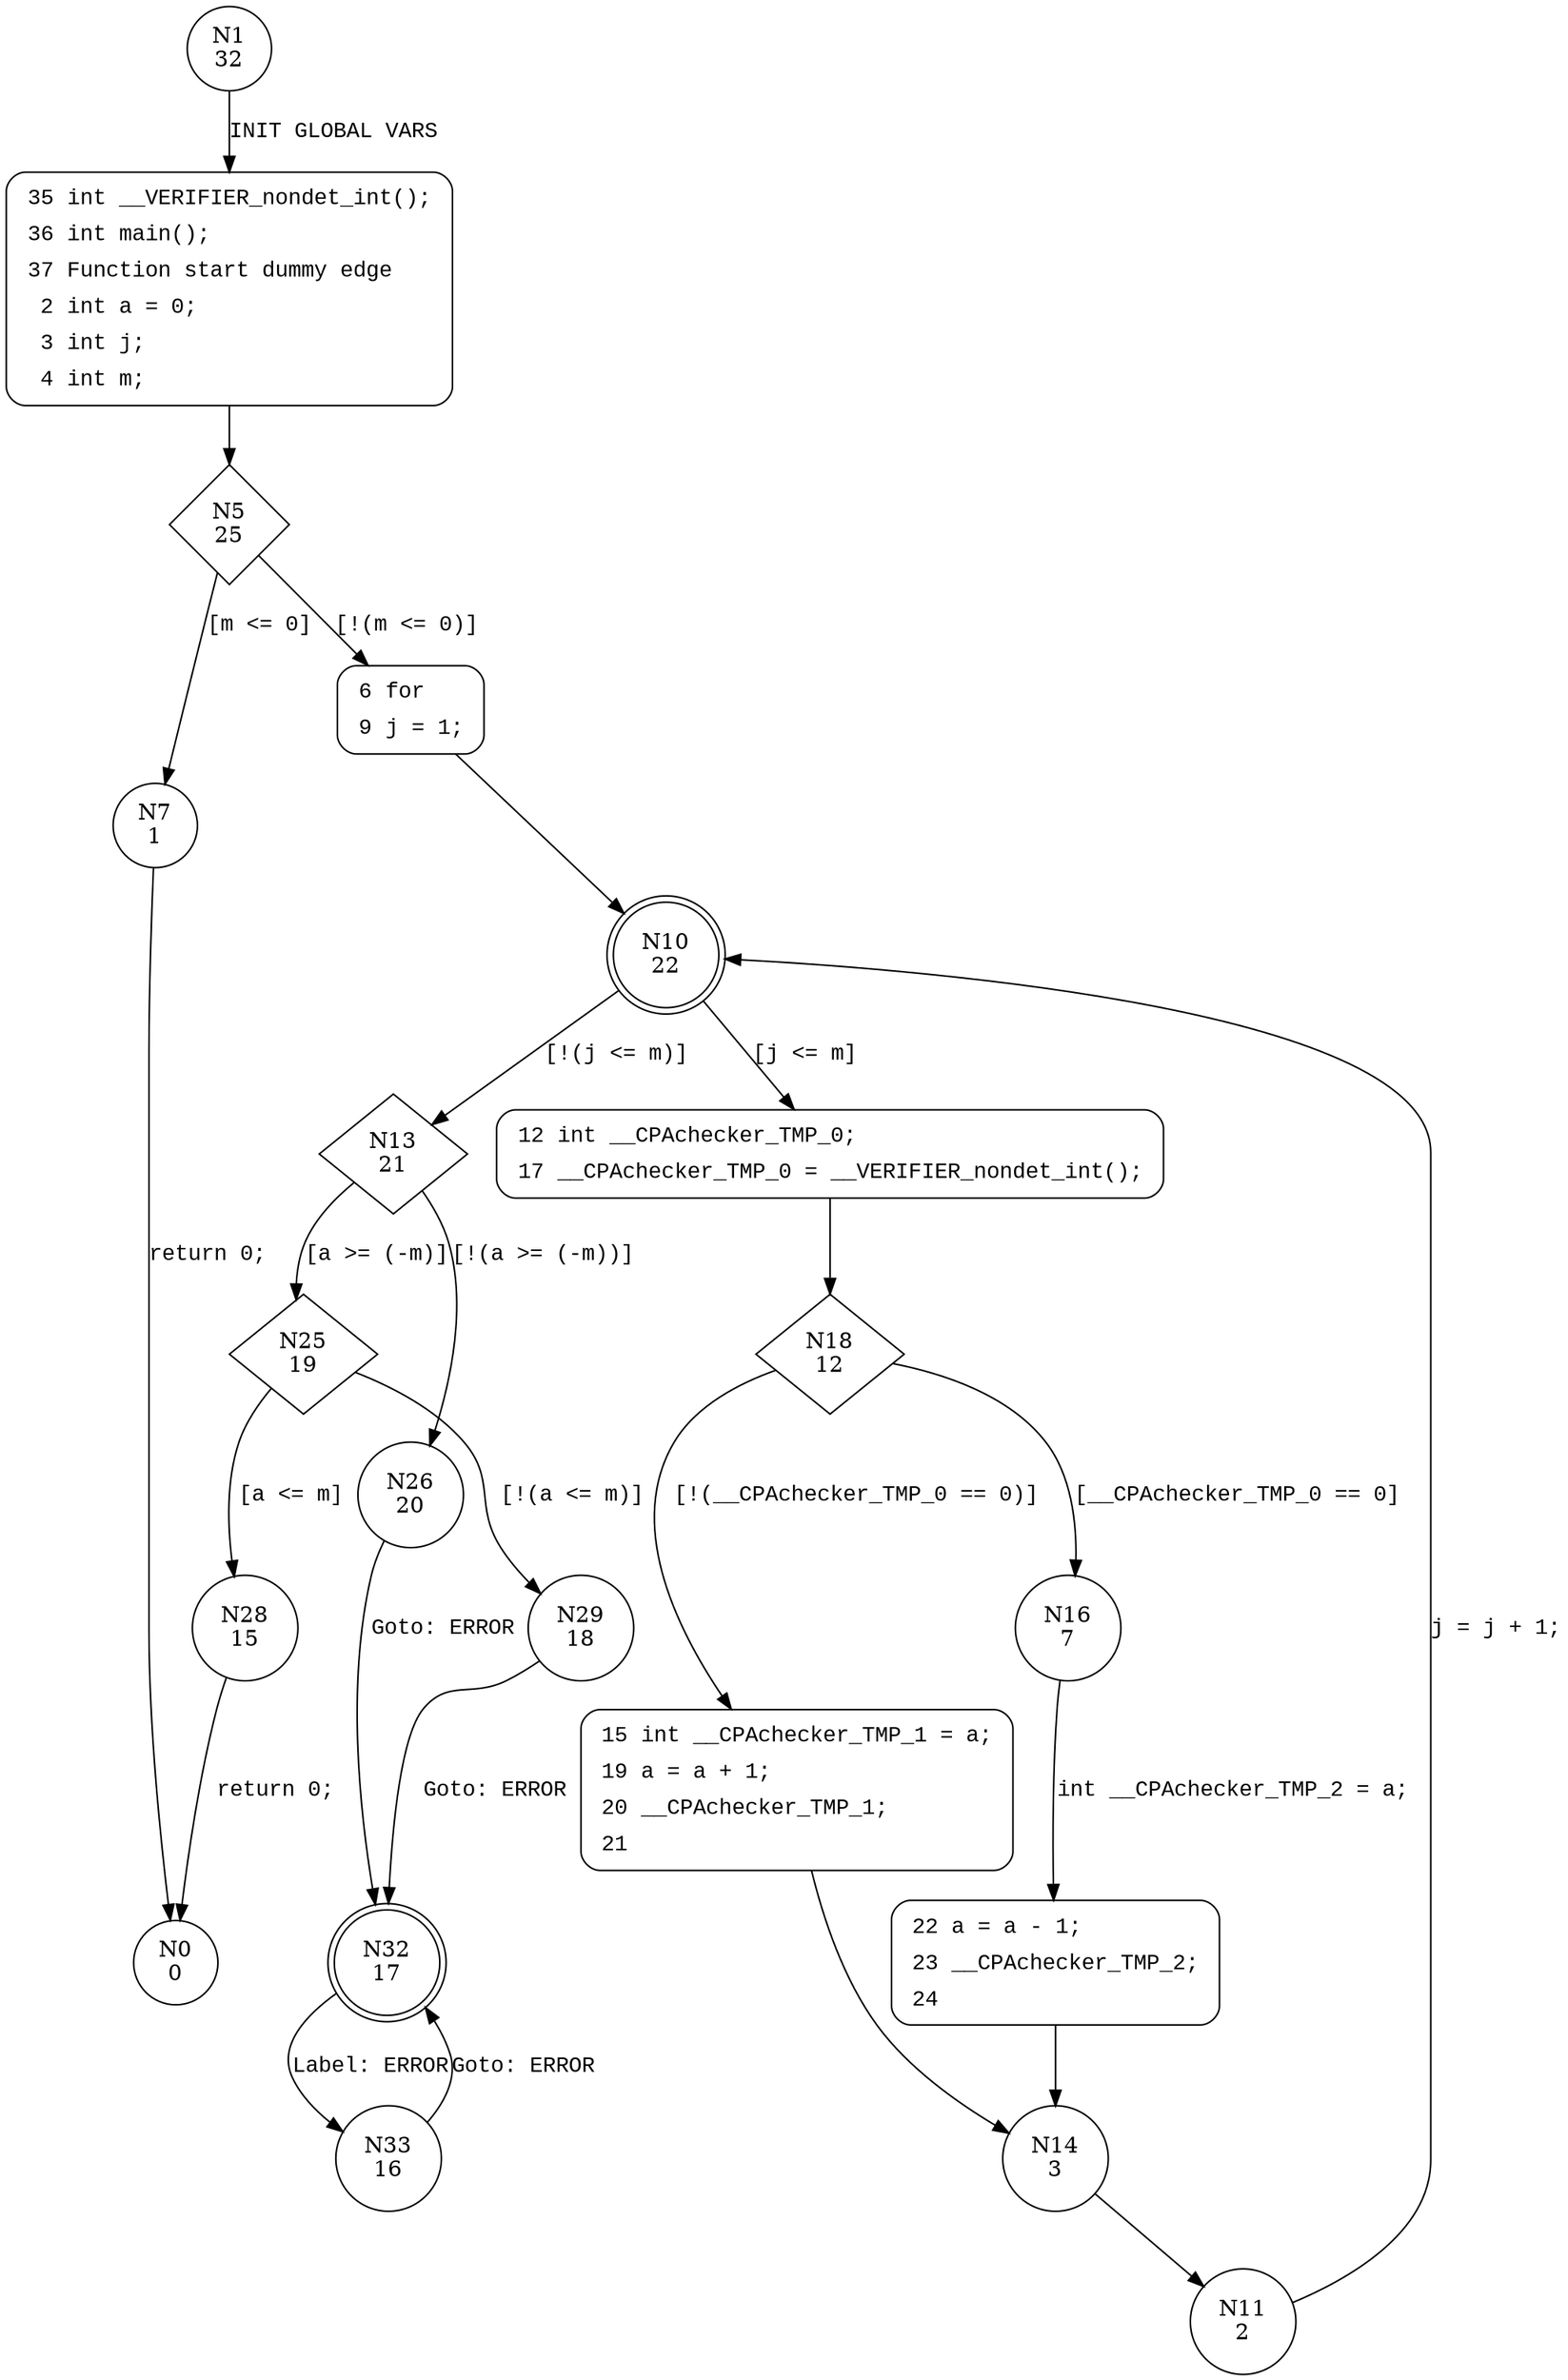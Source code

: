 digraph main {
1 [shape="circle" label="N1\n32"]
35 [shape="circle" label="N35\n31"]
5 [shape="diamond" label="N5\n25"]
7 [shape="circle" label="N7\n1"]
6 [shape="circle" label="N6\n24"]
10 [shape="doublecircle" label="N10\n22"]
12 [shape="circle" label="N12\n14"]
13 [shape="diamond" label="N13\n21"]
25 [shape="diamond" label="N25\n19"]
26 [shape="circle" label="N26\n20"]
32 [shape="doublecircle" label="N32\n17"]
33 [shape="circle" label="N33\n16"]
28 [shape="circle" label="N28\n15"]
29 [shape="circle" label="N29\n18"]
0 [shape="circle" label="N0\n0"]
18 [shape="diamond" label="N18\n12"]
16 [shape="circle" label="N16\n7"]
15 [shape="circle" label="N15\n11"]
14 [shape="circle" label="N14\n3"]
11 [shape="circle" label="N11\n2"]
22 [shape="circle" label="N22\n6"]
35 [style="filled,bold" penwidth="1" fillcolor="white" fontname="Courier New" shape="Mrecord" label=<<table border="0" cellborder="0" cellpadding="3" bgcolor="white"><tr><td align="right">35</td><td align="left">int __VERIFIER_nondet_int();</td></tr><tr><td align="right">36</td><td align="left">int main();</td></tr><tr><td align="right">37</td><td align="left">Function start dummy edge</td></tr><tr><td align="right">2</td><td align="left">int a = 0;</td></tr><tr><td align="right">3</td><td align="left">int j;</td></tr><tr><td align="right">4</td><td align="left">int m;</td></tr></table>>]
35 -> 5[label=""]
6 [style="filled,bold" penwidth="1" fillcolor="white" fontname="Courier New" shape="Mrecord" label=<<table border="0" cellborder="0" cellpadding="3" bgcolor="white"><tr><td align="right">6</td><td align="left">for</td></tr><tr><td align="right">9</td><td align="left">j = 1;</td></tr></table>>]
6 -> 10[label=""]
12 [style="filled,bold" penwidth="1" fillcolor="white" fontname="Courier New" shape="Mrecord" label=<<table border="0" cellborder="0" cellpadding="3" bgcolor="white"><tr><td align="right">12</td><td align="left">int __CPAchecker_TMP_0;</td></tr><tr><td align="right">17</td><td align="left">__CPAchecker_TMP_0 = __VERIFIER_nondet_int();</td></tr></table>>]
12 -> 18[label=""]
15 [style="filled,bold" penwidth="1" fillcolor="white" fontname="Courier New" shape="Mrecord" label=<<table border="0" cellborder="0" cellpadding="3" bgcolor="white"><tr><td align="right">15</td><td align="left">int __CPAchecker_TMP_1 = a;</td></tr><tr><td align="right">19</td><td align="left">a = a + 1;</td></tr><tr><td align="right">20</td><td align="left">__CPAchecker_TMP_1;</td></tr><tr><td align="right">21</td><td align="left"></td></tr></table>>]
15 -> 14[label=""]
22 [style="filled,bold" penwidth="1" fillcolor="white" fontname="Courier New" shape="Mrecord" label=<<table border="0" cellborder="0" cellpadding="3" bgcolor="white"><tr><td align="right">22</td><td align="left">a = a - 1;</td></tr><tr><td align="right">23</td><td align="left">__CPAchecker_TMP_2;</td></tr><tr><td align="right">24</td><td align="left"></td></tr></table>>]
22 -> 14[label=""]
1 -> 35 [label="INIT GLOBAL VARS" fontname="Courier New"]
5 -> 7 [label="[m <= 0]" fontname="Courier New"]
5 -> 6 [label="[!(m <= 0)]" fontname="Courier New"]
10 -> 12 [label="[j <= m]" fontname="Courier New"]
10 -> 13 [label="[!(j <= m)]" fontname="Courier New"]
13 -> 25 [label="[a >= (-m)]" fontname="Courier New"]
13 -> 26 [label="[!(a >= (-m))]" fontname="Courier New"]
32 -> 33 [label="Label: ERROR" fontname="Courier New"]
25 -> 28 [label="[a <= m]" fontname="Courier New"]
25 -> 29 [label="[!(a <= m)]" fontname="Courier New"]
28 -> 0 [label="return 0;" fontname="Courier New"]
18 -> 16 [label="[__CPAchecker_TMP_0 == 0]" fontname="Courier New"]
18 -> 15 [label="[!(__CPAchecker_TMP_0 == 0)]" fontname="Courier New"]
14 -> 11 [label="" fontname="Courier New"]
16 -> 22 [label="int __CPAchecker_TMP_2 = a;" fontname="Courier New"]
7 -> 0 [label="return 0;" fontname="Courier New"]
26 -> 32 [label="Goto: ERROR" fontname="Courier New"]
33 -> 32 [label="Goto: ERROR" fontname="Courier New"]
29 -> 32 [label="Goto: ERROR" fontname="Courier New"]
11 -> 10 [label="j = j + 1;" fontname="Courier New"]
}